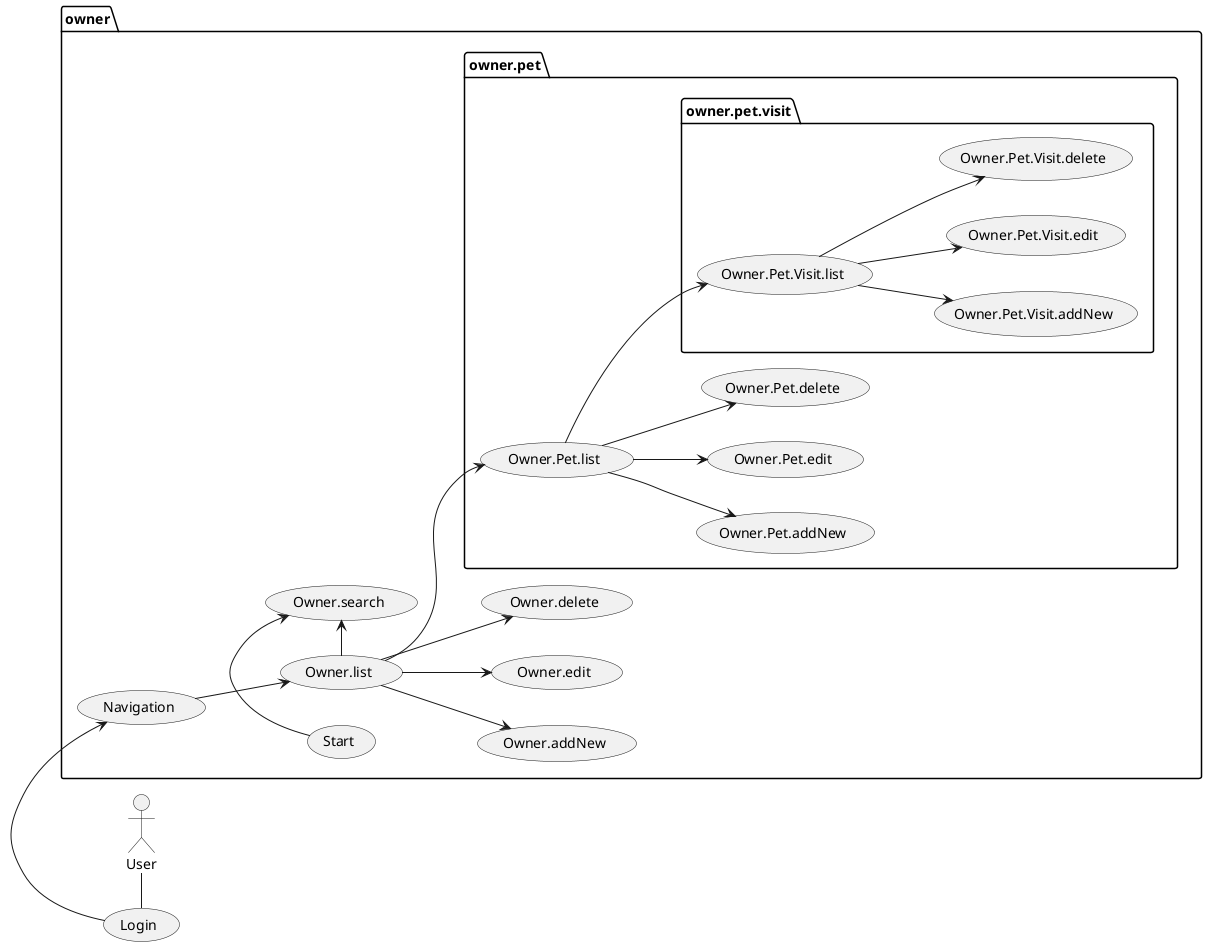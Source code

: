 @startuml
left to right direction
'top to bottom direction

'https://plantuml.com/use-case-diagram

User - (Login)
package owner {
    (Login) -> (Navigation)
    (Navigation) --> (Owner.list)
    (Start) -> (Owner.search)
    (Owner.list) -> (Owner.search)
    (Owner.list) --> (Owner.addNew)
    (Owner.list) --> (Owner.edit)
    (Owner.list) --> (Owner.delete)
    package owner.pet {
        (Owner.list) --> (Owner.Pet.list)
        (Owner.Pet.list) --> (Owner.Pet.addNew)
        (Owner.Pet.list) --> (Owner.Pet.edit)
        (Owner.Pet.list) --> (Owner.Pet.delete)
         package owner.pet.visit {
            (Owner.Pet.list) --> (Owner.Pet.Visit.list)
            (Owner.Pet.Visit.list) --> (Owner.Pet.Visit.addNew)
            (Owner.Pet.Visit.list) --> (Owner.Pet.Visit.edit)
            (Owner.Pet.Visit.list) --> (Owner.Pet.Visit.delete)
        }
    }
}
@enduml